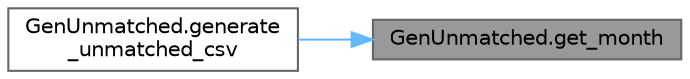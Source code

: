 digraph "GenUnmatched.get_month"
{
 // LATEX_PDF_SIZE
  bgcolor="transparent";
  edge [fontname=Helvetica,fontsize=10,labelfontname=Helvetica,labelfontsize=10];
  node [fontname=Helvetica,fontsize=10,shape=box,height=0.2,width=0.4];
  rankdir="RL";
  Node1 [id="Node000001",label="GenUnmatched.get_month",height=0.2,width=0.4,color="gray40", fillcolor="grey60", style="filled", fontcolor="black",tooltip=" "];
  Node1 -> Node2 [id="edge1_Node000001_Node000002",dir="back",color="steelblue1",style="solid",tooltip=" "];
  Node2 [id="Node000002",label="GenUnmatched.generate\l_unmatched_csv",height=0.2,width=0.4,color="grey40", fillcolor="white", style="filled",URL="$namespace_gen_unmatched.html#a06d75b1f6c59e743db6c08a4c96c8e6d",tooltip=" "];
}
